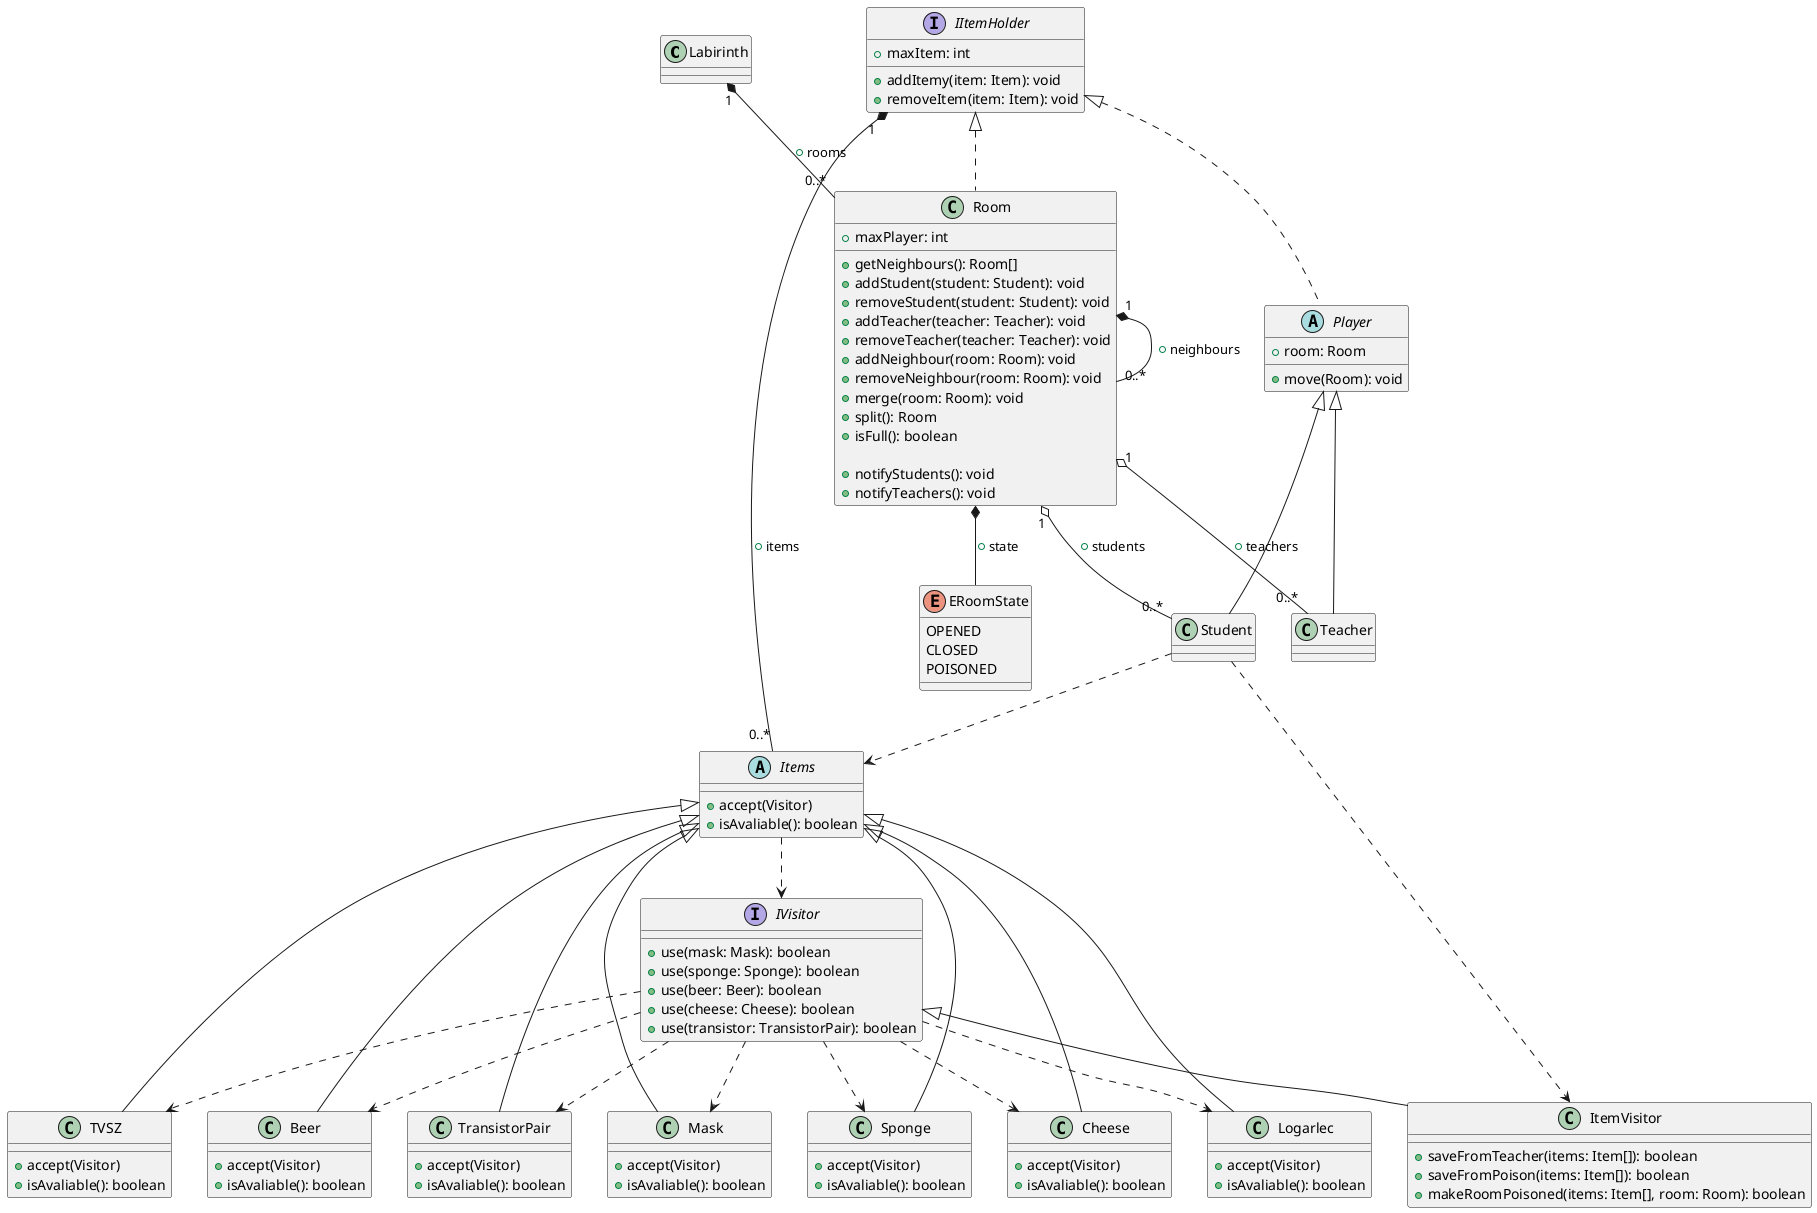 @startuml UML

class Labirinth {

}

class Room implements IItemHolder{
    + maxPlayer: int

    +getNeighbours(): Room[]
    +addStudent(student: Student): void
    +removeStudent(student: Student): void
    +addTeacher(teacher: Teacher): void
    +removeTeacher(teacher: Teacher): void
    +addNeighbour(room: Room): void
    +removeNeighbour(room: Room): void
    +merge(room: Room): void
    +split(): Room
    +isFull(): boolean

    +notifyStudents(): void
    +notifyTeachers(): void

}

Room "1" o-- "0..*" Student: + students
Room "1" o-- "0..*" Teacher: + teachers
Room "1" *-- "0..*" Room: + neighbours
IItemHolder "1" *-- "0..*" Items: + items
Room *-- ERoomState: + state
Labirinth "1" *-- "0..*" Room: + rooms

abstract class Player implements IItemHolder{
  + room: Room
  + move(Room): void
}
interface IVisitor {
  + use(mask: Mask): boolean
  + use(sponge: Sponge): boolean
  + use(beer: Beer): boolean
  + use(cheese: Cheese): boolean
  + use(transistor: TransistorPair): boolean
}

class ItemVisitor {
  + saveFromTeacher(items: Item[]): boolean
  + saveFromPoison(items: Item[]): boolean
  + makeRoomPoisoned(items: Item[], room: Room): boolean
}

IVisitor <|-- ItemVisitor

abstract class Items {
  + accept(Visitor)
  + isAvaliable(): boolean
}

class TVSZ extends Items {
  + accept(Visitor)
  + isAvaliable(): boolean
}

class Beer extends Items {
  + accept(Visitor)
  + isAvaliable(): boolean
}

class TransistorPair extends Items {
  + accept(Visitor)
  + isAvaliable(): boolean
}

class Mask extends Items {
  + accept(Visitor)
  + isAvaliable(): boolean
}

class Sponge extends Items {
  + accept(Visitor)
  + isAvaliable(): boolean
}

class Cheese extends Items {
  + accept(Visitor)
  + isAvaliable(): boolean
}

class Logarlec extends Items {
  + accept(Visitor)
  + isAvaliable(): boolean
}

Items ..> IVisitor
IVisitor ..>  TVSZ
IVisitor ..>  TransistorPair
IVisitor ..>  Beer
IVisitor ..>  Cheese
IVisitor ..>  Mask
IVisitor ..>  Logarlec
IVisitor ..>  Sponge


Student ..> ItemVisitor
Student ..> Items


class Teacher extends Player{}
class Student extends Player{}



interface IItemHolder {
    + maxItem: int
    + addItemy(item: Item): void
    + removeItem(item: Item): void
}

enum ERoomState {
  OPENED
  CLOSED
  POISONED
}


@enduml
